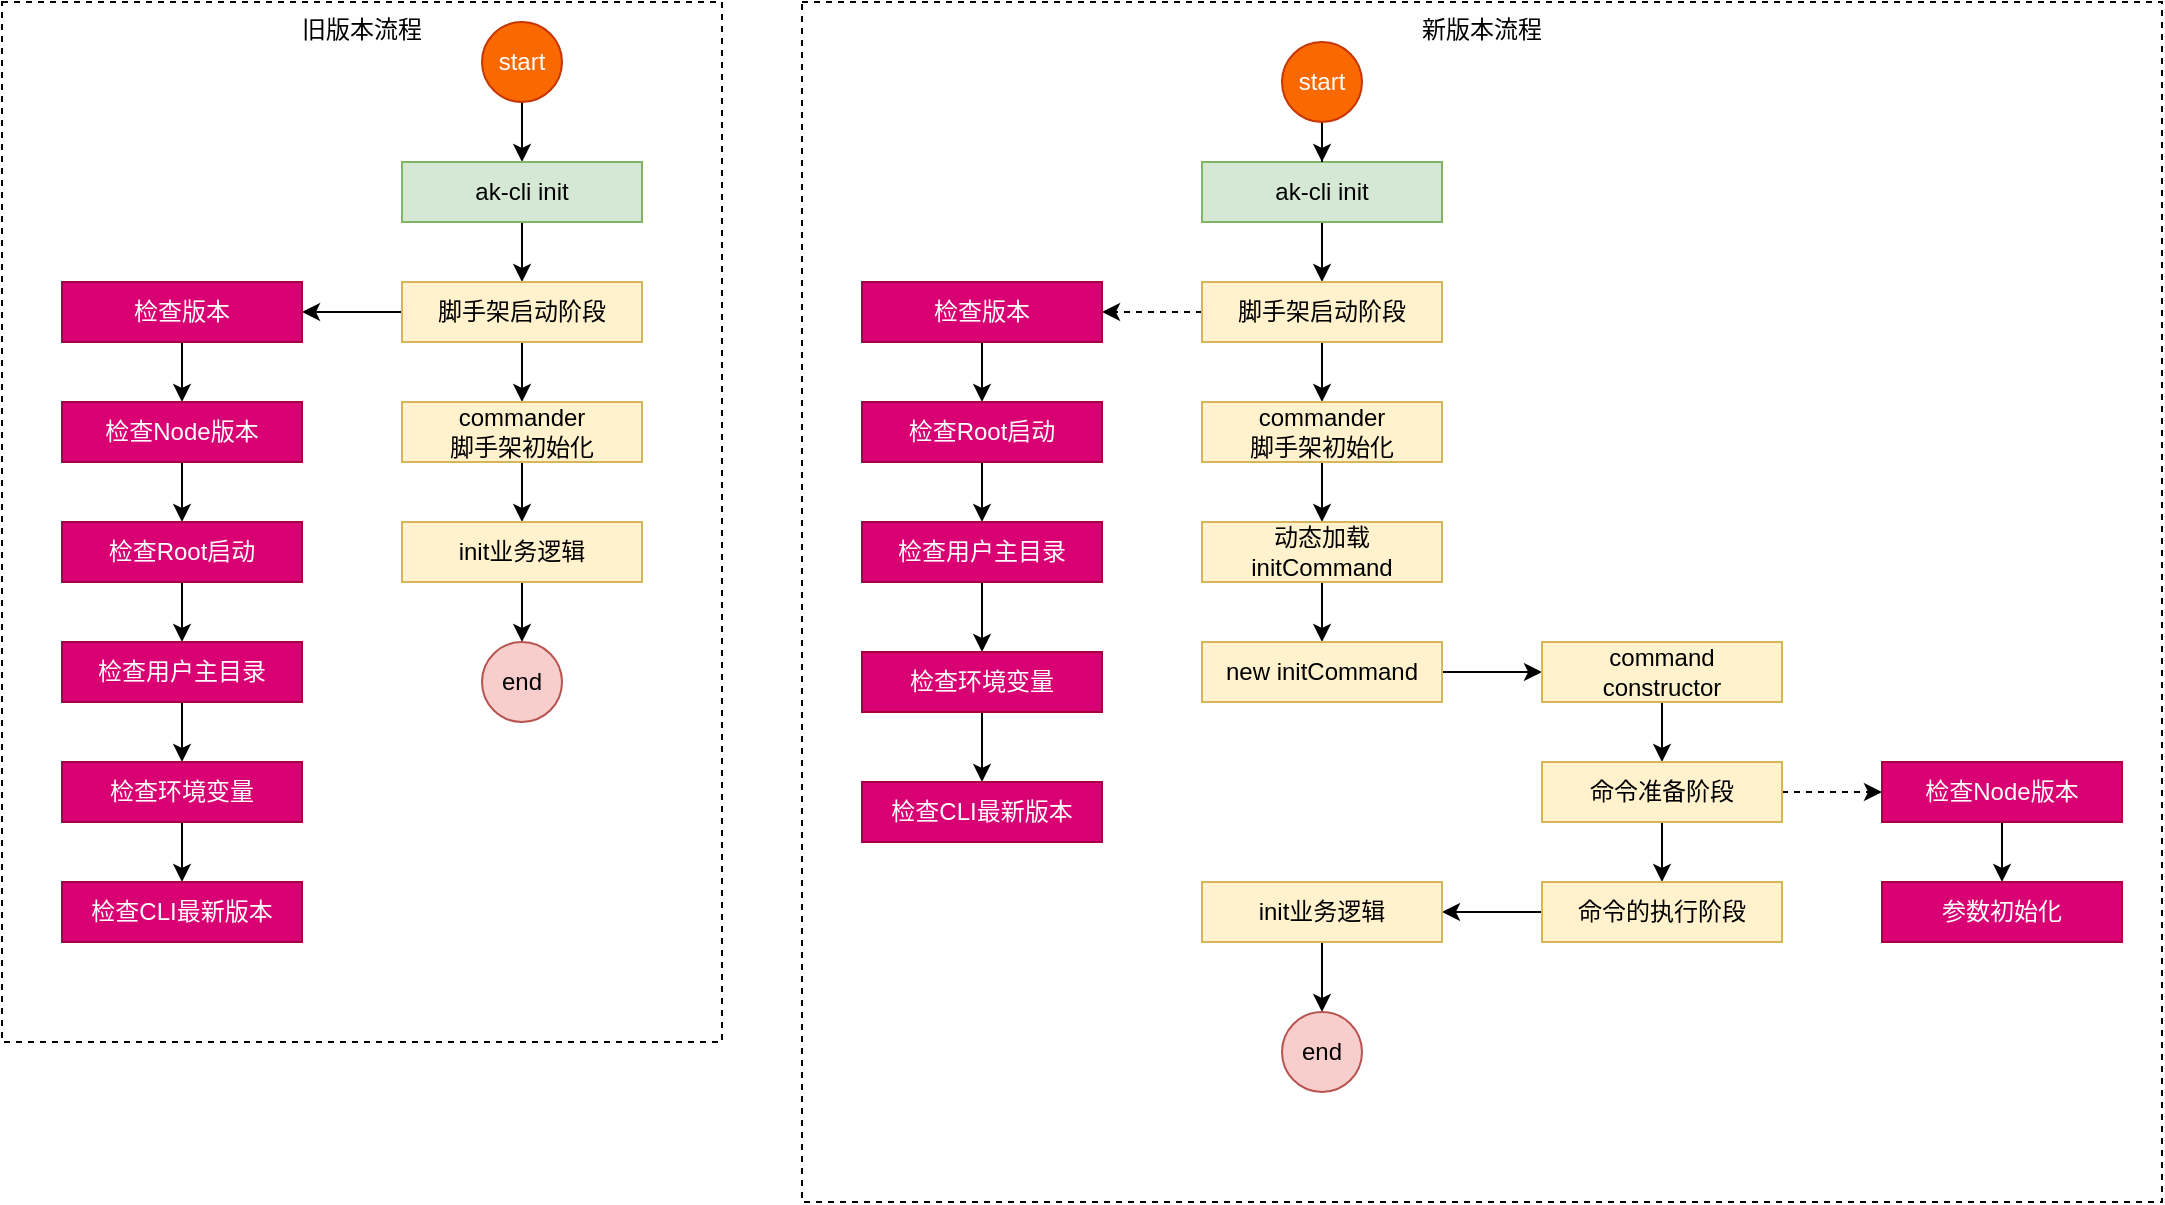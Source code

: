 <mxfile version="13.6.2" type="device"><diagram id="D6HieY4f3W_80l9UR6IQ" name="Page-1"><mxGraphModel dx="1476" dy="627" grid="1" gridSize="10" guides="1" tooltips="1" connect="1" arrows="1" fold="1" page="1" pageScale="1" pageWidth="827" pageHeight="1169" math="0" shadow="0"><root><mxCell id="0"/><mxCell id="1" parent="0"/><mxCell id="rkRcTZmQ_wuN7Wg0Ol9B-1" value="旧版本流程" style="rounded=0;whiteSpace=wrap;html=1;dashed=1;verticalAlign=top;labelPosition=center;verticalLabelPosition=middle;align=center;" vertex="1" parent="1"><mxGeometry x="40" y="40" width="360" height="520" as="geometry"/></mxCell><mxCell id="rkRcTZmQ_wuN7Wg0Ol9B-17" style="edgeStyle=orthogonalEdgeStyle;rounded=0;orthogonalLoop=1;jettySize=auto;html=1;entryX=0.5;entryY=0;entryDx=0;entryDy=0;" edge="1" parent="1" source="rkRcTZmQ_wuN7Wg0Ol9B-3" target="rkRcTZmQ_wuN7Wg0Ol9B-4"><mxGeometry relative="1" as="geometry"/></mxCell><mxCell id="rkRcTZmQ_wuN7Wg0Ol9B-3" value="start" style="ellipse;whiteSpace=wrap;html=1;aspect=fixed;fillColor=#fa6800;strokeColor=#C73500;fontColor=#ffffff;" vertex="1" parent="1"><mxGeometry x="280" y="50" width="40" height="40" as="geometry"/></mxCell><mxCell id="rkRcTZmQ_wuN7Wg0Ol9B-19" style="edgeStyle=orthogonalEdgeStyle;rounded=0;orthogonalLoop=1;jettySize=auto;html=1;entryX=0.5;entryY=0;entryDx=0;entryDy=0;" edge="1" parent="1" source="rkRcTZmQ_wuN7Wg0Ol9B-4" target="rkRcTZmQ_wuN7Wg0Ol9B-5"><mxGeometry relative="1" as="geometry"/></mxCell><mxCell id="rkRcTZmQ_wuN7Wg0Ol9B-4" value="ak-cli init" style="rounded=0;whiteSpace=wrap;html=1;fillColor=#d5e8d4;strokeColor=#82b366;" vertex="1" parent="1"><mxGeometry x="240" y="120" width="120" height="30" as="geometry"/></mxCell><mxCell id="rkRcTZmQ_wuN7Wg0Ol9B-20" style="edgeStyle=orthogonalEdgeStyle;rounded=0;orthogonalLoop=1;jettySize=auto;html=1;entryX=0.5;entryY=0;entryDx=0;entryDy=0;" edge="1" parent="1" source="rkRcTZmQ_wuN7Wg0Ol9B-5" target="rkRcTZmQ_wuN7Wg0Ol9B-6"><mxGeometry relative="1" as="geometry"/></mxCell><mxCell id="rkRcTZmQ_wuN7Wg0Ol9B-23" value="" style="edgeStyle=orthogonalEdgeStyle;rounded=0;orthogonalLoop=1;jettySize=auto;html=1;" edge="1" parent="1" source="rkRcTZmQ_wuN7Wg0Ol9B-5" target="rkRcTZmQ_wuN7Wg0Ol9B-8"><mxGeometry relative="1" as="geometry"/></mxCell><mxCell id="rkRcTZmQ_wuN7Wg0Ol9B-5" value="脚手架启动阶段" style="rounded=0;whiteSpace=wrap;html=1;fillColor=#fff2cc;strokeColor=#d6b656;" vertex="1" parent="1"><mxGeometry x="240" y="180" width="120" height="30" as="geometry"/></mxCell><mxCell id="rkRcTZmQ_wuN7Wg0Ol9B-22" style="edgeStyle=orthogonalEdgeStyle;rounded=0;orthogonalLoop=1;jettySize=auto;html=1;" edge="1" parent="1" source="rkRcTZmQ_wuN7Wg0Ol9B-6" target="rkRcTZmQ_wuN7Wg0Ol9B-7"><mxGeometry relative="1" as="geometry"/></mxCell><mxCell id="rkRcTZmQ_wuN7Wg0Ol9B-6" value="commander&lt;br&gt;脚手架初始化" style="rounded=0;whiteSpace=wrap;html=1;fillColor=#fff2cc;strokeColor=#d6b656;" vertex="1" parent="1"><mxGeometry x="240" y="240" width="120" height="30" as="geometry"/></mxCell><mxCell id="rkRcTZmQ_wuN7Wg0Ol9B-34" style="edgeStyle=orthogonalEdgeStyle;rounded=0;orthogonalLoop=1;jettySize=auto;html=1;" edge="1" parent="1" source="rkRcTZmQ_wuN7Wg0Ol9B-7" target="rkRcTZmQ_wuN7Wg0Ol9B-33"><mxGeometry relative="1" as="geometry"/></mxCell><mxCell id="rkRcTZmQ_wuN7Wg0Ol9B-7" value="init业务逻辑" style="rounded=0;whiteSpace=wrap;html=1;fillColor=#fff2cc;strokeColor=#d6b656;" vertex="1" parent="1"><mxGeometry x="240" y="300" width="120" height="30" as="geometry"/></mxCell><mxCell id="rkRcTZmQ_wuN7Wg0Ol9B-24" style="edgeStyle=orthogonalEdgeStyle;rounded=0;orthogonalLoop=1;jettySize=auto;html=1;entryX=0.5;entryY=0;entryDx=0;entryDy=0;" edge="1" parent="1" source="rkRcTZmQ_wuN7Wg0Ol9B-8" target="rkRcTZmQ_wuN7Wg0Ol9B-9"><mxGeometry relative="1" as="geometry"/></mxCell><mxCell id="rkRcTZmQ_wuN7Wg0Ol9B-8" value="检查版本" style="rounded=0;whiteSpace=wrap;html=1;fillColor=#d80073;strokeColor=#A50040;fontColor=#ffffff;" vertex="1" parent="1"><mxGeometry x="70" y="180" width="120" height="30" as="geometry"/></mxCell><mxCell id="rkRcTZmQ_wuN7Wg0Ol9B-25" style="edgeStyle=orthogonalEdgeStyle;rounded=0;orthogonalLoop=1;jettySize=auto;html=1;entryX=0.5;entryY=0;entryDx=0;entryDy=0;" edge="1" parent="1" source="rkRcTZmQ_wuN7Wg0Ol9B-9" target="rkRcTZmQ_wuN7Wg0Ol9B-11"><mxGeometry relative="1" as="geometry"/></mxCell><mxCell id="rkRcTZmQ_wuN7Wg0Ol9B-9" value="检查Node版本" style="rounded=0;whiteSpace=wrap;html=1;fillColor=#d80073;strokeColor=#A50040;fontColor=#ffffff;" vertex="1" parent="1"><mxGeometry x="70" y="240" width="120" height="30" as="geometry"/></mxCell><mxCell id="rkRcTZmQ_wuN7Wg0Ol9B-27" style="edgeStyle=orthogonalEdgeStyle;rounded=0;orthogonalLoop=1;jettySize=auto;html=1;" edge="1" parent="1" source="rkRcTZmQ_wuN7Wg0Ol9B-11" target="rkRcTZmQ_wuN7Wg0Ol9B-12"><mxGeometry relative="1" as="geometry"/></mxCell><mxCell id="rkRcTZmQ_wuN7Wg0Ol9B-11" value="检查Root启动" style="rounded=0;whiteSpace=wrap;html=1;fillColor=#d80073;strokeColor=#A50040;fontColor=#ffffff;" vertex="1" parent="1"><mxGeometry x="70" y="300" width="120" height="30" as="geometry"/></mxCell><mxCell id="rkRcTZmQ_wuN7Wg0Ol9B-28" style="edgeStyle=orthogonalEdgeStyle;rounded=0;orthogonalLoop=1;jettySize=auto;html=1;entryX=0.5;entryY=0;entryDx=0;entryDy=0;" edge="1" parent="1" source="rkRcTZmQ_wuN7Wg0Ol9B-12" target="rkRcTZmQ_wuN7Wg0Ol9B-13"><mxGeometry relative="1" as="geometry"/></mxCell><mxCell id="rkRcTZmQ_wuN7Wg0Ol9B-12" value="检查用户主目录" style="rounded=0;whiteSpace=wrap;html=1;fillColor=#d80073;strokeColor=#A50040;fontColor=#ffffff;" vertex="1" parent="1"><mxGeometry x="70" y="360" width="120" height="30" as="geometry"/></mxCell><mxCell id="rkRcTZmQ_wuN7Wg0Ol9B-29" style="edgeStyle=orthogonalEdgeStyle;rounded=0;orthogonalLoop=1;jettySize=auto;html=1;entryX=0.5;entryY=0;entryDx=0;entryDy=0;" edge="1" parent="1" source="rkRcTZmQ_wuN7Wg0Ol9B-13" target="rkRcTZmQ_wuN7Wg0Ol9B-14"><mxGeometry relative="1" as="geometry"/></mxCell><mxCell id="rkRcTZmQ_wuN7Wg0Ol9B-13" value="检查环境变量" style="rounded=0;whiteSpace=wrap;html=1;fillColor=#d80073;strokeColor=#A50040;fontColor=#ffffff;" vertex="1" parent="1"><mxGeometry x="70" y="420" width="120" height="30" as="geometry"/></mxCell><mxCell id="rkRcTZmQ_wuN7Wg0Ol9B-14" value="检查CLI最新版本" style="rounded=0;whiteSpace=wrap;html=1;fillColor=#d80073;strokeColor=#A50040;fontColor=#ffffff;" vertex="1" parent="1"><mxGeometry x="70" y="480" width="120" height="30" as="geometry"/></mxCell><mxCell id="rkRcTZmQ_wuN7Wg0Ol9B-33" value="end" style="ellipse;whiteSpace=wrap;html=1;aspect=fixed;fillColor=#f8cecc;strokeColor=#b85450;" vertex="1" parent="1"><mxGeometry x="280" y="360" width="40" height="40" as="geometry"/></mxCell><mxCell id="rkRcTZmQ_wuN7Wg0Ol9B-38" value="新版本流程" style="rounded=0;whiteSpace=wrap;html=1;dashed=1;verticalAlign=top;labelPosition=center;verticalLabelPosition=middle;align=center;" vertex="1" parent="1"><mxGeometry x="440" y="40" width="680" height="600" as="geometry"/></mxCell><mxCell id="rkRcTZmQ_wuN7Wg0Ol9B-59" style="edgeStyle=orthogonalEdgeStyle;rounded=0;orthogonalLoop=1;jettySize=auto;html=1;" edge="1" parent="1" source="rkRcTZmQ_wuN7Wg0Ol9B-39" target="rkRcTZmQ_wuN7Wg0Ol9B-40"><mxGeometry relative="1" as="geometry"/></mxCell><mxCell id="rkRcTZmQ_wuN7Wg0Ol9B-39" value="ak-cli init" style="rounded=0;whiteSpace=wrap;html=1;fillColor=#d5e8d4;strokeColor=#82b366;" vertex="1" parent="1"><mxGeometry x="640" y="120" width="120" height="30" as="geometry"/></mxCell><mxCell id="rkRcTZmQ_wuN7Wg0Ol9B-60" style="edgeStyle=orthogonalEdgeStyle;rounded=0;orthogonalLoop=1;jettySize=auto;html=1;entryX=0.5;entryY=0;entryDx=0;entryDy=0;" edge="1" parent="1" source="rkRcTZmQ_wuN7Wg0Ol9B-40" target="rkRcTZmQ_wuN7Wg0Ol9B-41"><mxGeometry relative="1" as="geometry"/></mxCell><mxCell id="rkRcTZmQ_wuN7Wg0Ol9B-69" style="edgeStyle=orthogonalEdgeStyle;rounded=0;orthogonalLoop=1;jettySize=auto;html=1;entryX=1;entryY=0.5;entryDx=0;entryDy=0;dashed=1;" edge="1" parent="1" source="rkRcTZmQ_wuN7Wg0Ol9B-40" target="rkRcTZmQ_wuN7Wg0Ol9B-43"><mxGeometry relative="1" as="geometry"/></mxCell><mxCell id="rkRcTZmQ_wuN7Wg0Ol9B-40" value="脚手架启动阶段" style="rounded=0;whiteSpace=wrap;html=1;fillColor=#fff2cc;strokeColor=#d6b656;" vertex="1" parent="1"><mxGeometry x="640" y="180" width="120" height="30" as="geometry"/></mxCell><mxCell id="rkRcTZmQ_wuN7Wg0Ol9B-61" style="edgeStyle=orthogonalEdgeStyle;rounded=0;orthogonalLoop=1;jettySize=auto;html=1;" edge="1" parent="1" source="rkRcTZmQ_wuN7Wg0Ol9B-41" target="rkRcTZmQ_wuN7Wg0Ol9B-42"><mxGeometry relative="1" as="geometry"/></mxCell><mxCell id="rkRcTZmQ_wuN7Wg0Ol9B-41" value="commander&lt;br&gt;脚手架初始化" style="rounded=0;whiteSpace=wrap;html=1;fillColor=#fff2cc;strokeColor=#d6b656;" vertex="1" parent="1"><mxGeometry x="640" y="240" width="120" height="30" as="geometry"/></mxCell><mxCell id="rkRcTZmQ_wuN7Wg0Ol9B-62" style="edgeStyle=orthogonalEdgeStyle;rounded=0;orthogonalLoop=1;jettySize=auto;html=1;" edge="1" parent="1" source="rkRcTZmQ_wuN7Wg0Ol9B-42" target="rkRcTZmQ_wuN7Wg0Ol9B-50"><mxGeometry relative="1" as="geometry"/></mxCell><mxCell id="rkRcTZmQ_wuN7Wg0Ol9B-42" value="动态加载&lt;br&gt;initCommand" style="rounded=0;whiteSpace=wrap;html=1;fillColor=#fff2cc;strokeColor=#d6b656;" vertex="1" parent="1"><mxGeometry x="640" y="300" width="120" height="30" as="geometry"/></mxCell><mxCell id="rkRcTZmQ_wuN7Wg0Ol9B-72" style="edgeStyle=orthogonalEdgeStyle;rounded=0;orthogonalLoop=1;jettySize=auto;html=1;" edge="1" parent="1" source="rkRcTZmQ_wuN7Wg0Ol9B-43" target="rkRcTZmQ_wuN7Wg0Ol9B-45"><mxGeometry relative="1" as="geometry"/></mxCell><mxCell id="rkRcTZmQ_wuN7Wg0Ol9B-43" value="检查版本" style="rounded=0;whiteSpace=wrap;html=1;fillColor=#d80073;strokeColor=#A50040;fontColor=#ffffff;" vertex="1" parent="1"><mxGeometry x="470" y="180" width="120" height="30" as="geometry"/></mxCell><mxCell id="rkRcTZmQ_wuN7Wg0Ol9B-77" value="" style="edgeStyle=orthogonalEdgeStyle;rounded=0;orthogonalLoop=1;jettySize=auto;html=1;" edge="1" parent="1" source="rkRcTZmQ_wuN7Wg0Ol9B-44" target="rkRcTZmQ_wuN7Wg0Ol9B-70"><mxGeometry relative="1" as="geometry"/></mxCell><mxCell id="rkRcTZmQ_wuN7Wg0Ol9B-44" value="检查Node版本" style="rounded=0;whiteSpace=wrap;html=1;fillColor=#d80073;strokeColor=#A50040;fontColor=#ffffff;" vertex="1" parent="1"><mxGeometry x="980" y="420" width="120" height="30" as="geometry"/></mxCell><mxCell id="rkRcTZmQ_wuN7Wg0Ol9B-73" style="edgeStyle=orthogonalEdgeStyle;rounded=0;orthogonalLoop=1;jettySize=auto;html=1;" edge="1" parent="1" source="rkRcTZmQ_wuN7Wg0Ol9B-45" target="rkRcTZmQ_wuN7Wg0Ol9B-46"><mxGeometry relative="1" as="geometry"/></mxCell><mxCell id="rkRcTZmQ_wuN7Wg0Ol9B-45" value="检查Root启动" style="rounded=0;whiteSpace=wrap;html=1;fillColor=#d80073;strokeColor=#A50040;fontColor=#ffffff;" vertex="1" parent="1"><mxGeometry x="470" y="240" width="120" height="30" as="geometry"/></mxCell><mxCell id="rkRcTZmQ_wuN7Wg0Ol9B-74" style="edgeStyle=orthogonalEdgeStyle;rounded=0;orthogonalLoop=1;jettySize=auto;html=1;entryX=0.5;entryY=0;entryDx=0;entryDy=0;" edge="1" parent="1" source="rkRcTZmQ_wuN7Wg0Ol9B-46" target="rkRcTZmQ_wuN7Wg0Ol9B-47"><mxGeometry relative="1" as="geometry"/></mxCell><mxCell id="rkRcTZmQ_wuN7Wg0Ol9B-46" value="检查用户主目录" style="rounded=0;whiteSpace=wrap;html=1;fillColor=#d80073;strokeColor=#A50040;fontColor=#ffffff;" vertex="1" parent="1"><mxGeometry x="470" y="300" width="120" height="30" as="geometry"/></mxCell><mxCell id="rkRcTZmQ_wuN7Wg0Ol9B-75" style="edgeStyle=orthogonalEdgeStyle;rounded=0;orthogonalLoop=1;jettySize=auto;html=1;entryX=0.5;entryY=0;entryDx=0;entryDy=0;" edge="1" parent="1" source="rkRcTZmQ_wuN7Wg0Ol9B-47" target="rkRcTZmQ_wuN7Wg0Ol9B-48"><mxGeometry relative="1" as="geometry"/></mxCell><mxCell id="rkRcTZmQ_wuN7Wg0Ol9B-47" value="检查环境变量" style="rounded=0;whiteSpace=wrap;html=1;fillColor=#d80073;strokeColor=#A50040;fontColor=#ffffff;" vertex="1" parent="1"><mxGeometry x="470" y="365" width="120" height="30" as="geometry"/></mxCell><mxCell id="rkRcTZmQ_wuN7Wg0Ol9B-48" value="检查CLI最新版本" style="rounded=0;whiteSpace=wrap;html=1;fillColor=#d80073;strokeColor=#A50040;fontColor=#ffffff;" vertex="1" parent="1"><mxGeometry x="470" y="430" width="120" height="30" as="geometry"/></mxCell><mxCell id="rkRcTZmQ_wuN7Wg0Ol9B-63" style="edgeStyle=orthogonalEdgeStyle;rounded=0;orthogonalLoop=1;jettySize=auto;html=1;" edge="1" parent="1" source="rkRcTZmQ_wuN7Wg0Ol9B-50" target="rkRcTZmQ_wuN7Wg0Ol9B-51"><mxGeometry relative="1" as="geometry"/></mxCell><mxCell id="rkRcTZmQ_wuN7Wg0Ol9B-50" value="new initCommand" style="rounded=0;whiteSpace=wrap;html=1;fillColor=#fff2cc;strokeColor=#d6b656;" vertex="1" parent="1"><mxGeometry x="640" y="360" width="120" height="30" as="geometry"/></mxCell><mxCell id="rkRcTZmQ_wuN7Wg0Ol9B-64" style="edgeStyle=orthogonalEdgeStyle;rounded=0;orthogonalLoop=1;jettySize=auto;html=1;" edge="1" parent="1" source="rkRcTZmQ_wuN7Wg0Ol9B-51" target="rkRcTZmQ_wuN7Wg0Ol9B-52"><mxGeometry relative="1" as="geometry"/></mxCell><mxCell id="rkRcTZmQ_wuN7Wg0Ol9B-51" value="command&lt;br&gt;constructor" style="rounded=0;whiteSpace=wrap;html=1;fillColor=#fff2cc;strokeColor=#d6b656;" vertex="1" parent="1"><mxGeometry x="810" y="360" width="120" height="30" as="geometry"/></mxCell><mxCell id="rkRcTZmQ_wuN7Wg0Ol9B-65" style="edgeStyle=orthogonalEdgeStyle;rounded=0;orthogonalLoop=1;jettySize=auto;html=1;" edge="1" parent="1" source="rkRcTZmQ_wuN7Wg0Ol9B-52" target="rkRcTZmQ_wuN7Wg0Ol9B-53"><mxGeometry relative="1" as="geometry"/></mxCell><mxCell id="rkRcTZmQ_wuN7Wg0Ol9B-76" value="" style="edgeStyle=orthogonalEdgeStyle;rounded=0;orthogonalLoop=1;jettySize=auto;html=1;dashed=1;" edge="1" parent="1" source="rkRcTZmQ_wuN7Wg0Ol9B-52" target="rkRcTZmQ_wuN7Wg0Ol9B-44"><mxGeometry relative="1" as="geometry"/></mxCell><mxCell id="rkRcTZmQ_wuN7Wg0Ol9B-52" value="命令准备阶段" style="rounded=0;whiteSpace=wrap;html=1;fillColor=#fff2cc;strokeColor=#d6b656;" vertex="1" parent="1"><mxGeometry x="810" y="420" width="120" height="30" as="geometry"/></mxCell><mxCell id="rkRcTZmQ_wuN7Wg0Ol9B-67" style="edgeStyle=orthogonalEdgeStyle;rounded=0;orthogonalLoop=1;jettySize=auto;html=1;entryX=1;entryY=0.5;entryDx=0;entryDy=0;" edge="1" parent="1" source="rkRcTZmQ_wuN7Wg0Ol9B-53" target="rkRcTZmQ_wuN7Wg0Ol9B-54"><mxGeometry relative="1" as="geometry"/></mxCell><mxCell id="rkRcTZmQ_wuN7Wg0Ol9B-53" value="命令的执行阶段&lt;span style=&quot;color: rgba(0 , 0 , 0 , 0) ; font-family: monospace ; font-size: 0px&quot;&gt;%3CmxGraphModel%3E%3Croot%3E%3CmxCell%20id%3D%220%22%2F%3E%3CmxCell%20id%3D%221%22%20parent%3D%220%22%2F%3E%3CmxCell%20id%3D%222%22%20value%3D%22%E5%91%BD%E4%BB%A4%E5%87%86%E5%A4%87%E9%98%B6%E6%AE%B5%22%20style%3D%22rounded%3D0%3BwhiteSpace%3Dwrap%3Bhtml%3D1%3BfillColor%3D%23fff2cc%3BstrokeColor%3D%23d6b656%3B%22%20vertex%3D%221%22%20parent%3D%221%22%3E%3CmxGeometry%20x%3D%22810%22%20y%3D%22420%22%20width%3D%22120%22%20height%3D%2230%22%20as%3D%22geometry%22%2F%3E%3C%2FmxCell%3E%3C%2Froot%3E%3C%2FmxGraphModel%3E&lt;/span&gt;&lt;span style=&quot;color: rgba(0 , 0 , 0 , 0) ; font-family: monospace ; font-size: 0px&quot;&gt;%3CmxGraphModel%3E%3Croot%3E%3CmxCell%20id%3D%220%22%2F%3E%3CmxCell%20id%3D%221%22%20parent%3D%220%22%2F%3E%3CmxCell%20id%3D%222%22%20value%3D%22%E5%91%BD%E4%BB%A4%E5%87%86%E5%A4%87%E9%98%B6%E6%AE%B5%22%20style%3D%22rounded%3D0%3BwhiteSpace%3Dwrap%3Bhtml%3D1%3BfillColor%3D%23fff2cc%3BstrokeColor%3D%23d6b656%3B%22%20vertex%3D%221%22%20parent%3D%221%22%3E%3CmxGeometry%20x%3D%22810%22%20y%3D%22420%22%20width%3D%22120%22%20height%3D%2230%22%20as%3D%22geometry%22%2F%3E%3C%2FmxCell%3E%3C%2Froot%3E%3C%2FmxGraphModel%3E&lt;/span&gt;" style="rounded=0;whiteSpace=wrap;html=1;fillColor=#fff2cc;strokeColor=#d6b656;" vertex="1" parent="1"><mxGeometry x="810" y="480" width="120" height="30" as="geometry"/></mxCell><mxCell id="rkRcTZmQ_wuN7Wg0Ol9B-68" style="edgeStyle=orthogonalEdgeStyle;rounded=0;orthogonalLoop=1;jettySize=auto;html=1;" edge="1" parent="1" source="rkRcTZmQ_wuN7Wg0Ol9B-54" target="rkRcTZmQ_wuN7Wg0Ol9B-55"><mxGeometry relative="1" as="geometry"/></mxCell><mxCell id="rkRcTZmQ_wuN7Wg0Ol9B-54" value="init业务逻辑" style="rounded=0;whiteSpace=wrap;html=1;fillColor=#fff2cc;strokeColor=#d6b656;" vertex="1" parent="1"><mxGeometry x="640" y="480" width="120" height="30" as="geometry"/></mxCell><mxCell id="rkRcTZmQ_wuN7Wg0Ol9B-55" value="end" style="ellipse;whiteSpace=wrap;html=1;aspect=fixed;fillColor=#f8cecc;strokeColor=#b85450;" vertex="1" parent="1"><mxGeometry x="680" y="545" width="40" height="40" as="geometry"/></mxCell><mxCell id="rkRcTZmQ_wuN7Wg0Ol9B-57" style="edgeStyle=orthogonalEdgeStyle;rounded=0;orthogonalLoop=1;jettySize=auto;html=1;entryX=0.5;entryY=0;entryDx=0;entryDy=0;" edge="1" parent="1" source="rkRcTZmQ_wuN7Wg0Ol9B-56" target="rkRcTZmQ_wuN7Wg0Ol9B-39"><mxGeometry relative="1" as="geometry"/></mxCell><mxCell id="rkRcTZmQ_wuN7Wg0Ol9B-56" value="start" style="ellipse;whiteSpace=wrap;html=1;aspect=fixed;fillColor=#fa6800;strokeColor=#C73500;fontColor=#ffffff;" vertex="1" parent="1"><mxGeometry x="680" y="60" width="40" height="40" as="geometry"/></mxCell><mxCell id="rkRcTZmQ_wuN7Wg0Ol9B-70" value="参数初始化" style="rounded=0;whiteSpace=wrap;html=1;fillColor=#d80073;strokeColor=#A50040;fontColor=#ffffff;" vertex="1" parent="1"><mxGeometry x="980" y="480" width="120" height="30" as="geometry"/></mxCell></root></mxGraphModel></diagram></mxfile>
